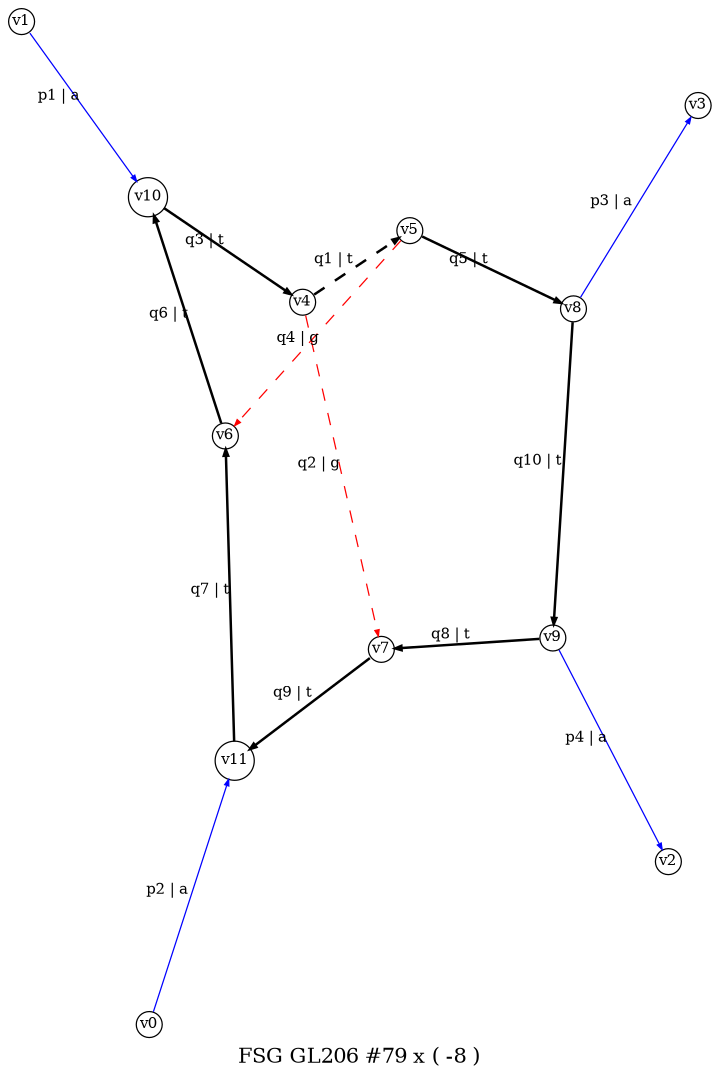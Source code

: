 digraph dot_79_0_GL206 {
label="FSG GL206 #79 x ( -8 )";
noverlap="scale"; layout="neato";
graph [ 
overall_factor="NumeratorDependentGrouping(206,1,AntiFermionSpinSumSign(1)*AutG(1)^-1*ExternalFermionOrderingSign(1)*InternalFermionLoopSign(-1)*NumeratorIndependentSymmetryGrouping(4))+NumeratorDependentGrouping(207,1,AntiFermionSpinSumSign(1)*AutG(1)^-1*ExternalFermionOrderingSign(1)*InternalFermionLoopSign(-1)*NumeratorIndependentSymmetryGrouping(4))",
overall_factor_evaluated="-8",
fontsize=10,ratio=1.5
 ];
node [ fontsize=7,shape=circle,margin=0,height=0.01,penwidth=0.6 ];
edge [ fontsize=7,arrowsize=0.3,penwidth=0.6 ];
"v1" -> "v10" [label="p1 | a",color="blue",penwidth="0.6",style="solid"];
"v0" -> "v11" [label="p2 | a",color="blue",penwidth="0.6",style="solid"];
"v8" -> "v3" [label="p3 | a",color="blue",penwidth="0.6",style="solid"];
"v9" -> "v2" [label="p4 | a",color="blue",penwidth="0.6",style="solid"];
"v4" -> "v5" [label="q1 | t",color="black",penwidth="1.2",style="dashed"];
"v4" -> "v7" [label="q2 | g",color="red",penwidth="0.6",style="dashed"];
"v10" -> "v4" [label="q3 | t",color="black",penwidth="1.2",style="solid"];
"v5" -> "v6" [label="q4 | g",color="red",penwidth="0.6",style="dashed"];
"v5" -> "v8" [label="q5 | t",color="black",penwidth="1.2",style="solid"];
"v6" -> "v10" [label="q6 | t",color="black",penwidth="1.2",style="solid"];
"v11" -> "v6" [label="q7 | t",color="black",penwidth="1.2",style="solid"];
"v9" -> "v7" [label="q8 | t",color="black",penwidth="1.2",style="solid"];
"v7" -> "v11" [label="q9 | t",color="black",penwidth="1.2",style="solid"];
"v8" -> "v9" [label="q10 | t",color="black",penwidth="1.2",style="solid"];
}